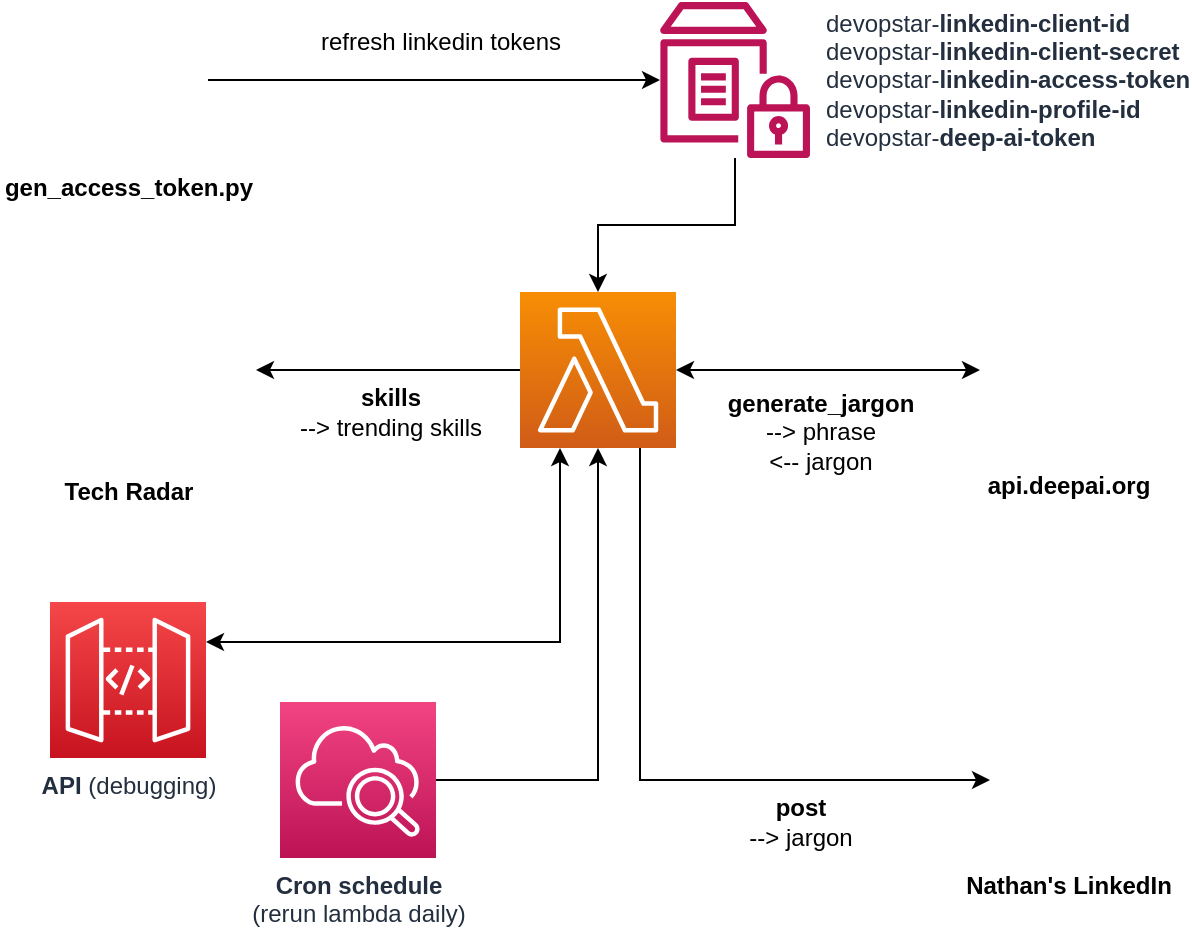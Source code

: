 <mxfile version="14.8.0" type="device" pages="4"><diagram id="Eg1-37eyxXkUvd91KW0y" name="Architecture"><mxGraphModel dx="774" dy="1100" grid="1" gridSize="10" guides="1" tooltips="1" connect="1" arrows="1" fold="1" page="1" pageScale="1" pageWidth="827" pageHeight="1169" math="0" shadow="0"><root><mxCell id="0"/><mxCell id="1" parent="0"/><mxCell id="3Hov9sU2b_unihiIaAhK-1" value="&lt;b&gt;Tech Radar&lt;/b&gt;" style="shape=image;html=1;verticalAlign=top;verticalLabelPosition=bottom;labelBackgroundColor=#ffffff;imageAspect=0;aspect=fixed;image=https://cdn0.iconfinder.com/data/icons/sea-13/512/962-34-128.png;spacingTop=-17;" parent="1" vertex="1"><mxGeometry x="100" y="370" width="128" height="128" as="geometry"/></mxCell><mxCell id="3Hov9sU2b_unihiIaAhK-3" style="edgeStyle=orthogonalEdgeStyle;rounded=0;orthogonalLoop=1;jettySize=auto;html=1;" parent="1" source="3Hov9sU2b_unihiIaAhK-2" target="3Hov9sU2b_unihiIaAhK-1" edge="1"><mxGeometry relative="1" as="geometry"/></mxCell><mxCell id="3Hov9sU2b_unihiIaAhK-7" style="edgeStyle=orthogonalEdgeStyle;rounded=0;orthogonalLoop=1;jettySize=auto;html=1;startArrow=classic;startFill=1;" parent="1" source="3Hov9sU2b_unihiIaAhK-2" target="3Hov9sU2b_unihiIaAhK-6" edge="1"><mxGeometry relative="1" as="geometry"/></mxCell><mxCell id="3Hov9sU2b_unihiIaAhK-16" style="edgeStyle=orthogonalEdgeStyle;rounded=0;orthogonalLoop=1;jettySize=auto;html=1;entryX=0;entryY=0.5;entryDx=0;entryDy=0;startArrow=none;startFill=0;" parent="1" source="3Hov9sU2b_unihiIaAhK-2" target="3Hov9sU2b_unihiIaAhK-15" edge="1"><mxGeometry relative="1" as="geometry"><Array as="points"><mxPoint x="420" y="639"/></Array></mxGeometry></mxCell><mxCell id="3Hov9sU2b_unihiIaAhK-2" value="&lt;p style=&quot;background-color: rgb(255 , 255 , 255) ; font-family: &amp;#34;droid sans mono&amp;#34; , monospace , monospace , &amp;#34;droid sans fallback&amp;#34; ; font-size: 13px ; line-height: 18px&quot;&gt;&lt;br&gt;&lt;/p&gt;" style="points=[[0,0,0],[0.25,0,0],[0.5,0,0],[0.75,0,0],[1,0,0],[0,1,0],[0.25,1,0],[0.5,1,0],[0.75,1,0],[1,1,0],[0,0.25,0],[0,0.5,0],[0,0.75,0],[1,0.25,0],[1,0.5,0],[1,0.75,0]];outlineConnect=0;fontColor=#232F3E;gradientColor=#F78E04;gradientDirection=north;fillColor=#D05C17;strokeColor=#ffffff;dashed=0;verticalLabelPosition=top;verticalAlign=bottom;align=center;html=1;fontSize=12;fontStyle=0;aspect=fixed;shape=mxgraph.aws4.resourceIcon;resIcon=mxgraph.aws4.lambda;labelPosition=center;spacing=-8;" parent="1" vertex="1"><mxGeometry x="360" y="395" width="78" height="78" as="geometry"/></mxCell><mxCell id="3Hov9sU2b_unihiIaAhK-5" value="&lt;b&gt;skills&lt;/b&gt;&lt;br&gt;--&amp;gt; trending skills" style="text;html=1;align=center;verticalAlign=middle;resizable=0;points=[];autosize=1;strokeColor=none;" parent="1" vertex="1"><mxGeometry x="240" y="440" width="110" height="30" as="geometry"/></mxCell><mxCell id="3Hov9sU2b_unihiIaAhK-6" value="&lt;b&gt;api.deepai.org&lt;/b&gt;" style="shape=image;html=1;verticalAlign=top;verticalLabelPosition=bottom;labelBackgroundColor=#ffffff;imageAspect=0;aspect=fixed;image=https://cdn2.iconfinder.com/data/icons/artificial-intelligence-6/64/ArtificialIntelligence17-128.png" parent="1" vertex="1"><mxGeometry x="590" y="390" width="88" height="88" as="geometry"/></mxCell><mxCell id="3Hov9sU2b_unihiIaAhK-8" value="&lt;b&gt;generate_jargon&lt;/b&gt;&lt;br&gt;--&amp;gt; phrase&lt;br&gt;&amp;lt;-- jargon" style="text;html=1;align=center;verticalAlign=middle;resizable=0;points=[];autosize=1;strokeColor=none;" parent="1" vertex="1"><mxGeometry x="455" y="440" width="110" height="50" as="geometry"/></mxCell><mxCell id="3Hov9sU2b_unihiIaAhK-10" style="edgeStyle=orthogonalEdgeStyle;rounded=0;orthogonalLoop=1;jettySize=auto;html=1;startArrow=classic;startFill=1;" parent="1" source="3Hov9sU2b_unihiIaAhK-9" target="3Hov9sU2b_unihiIaAhK-2" edge="1"><mxGeometry relative="1" as="geometry"><Array as="points"><mxPoint x="380" y="570"/></Array></mxGeometry></mxCell><mxCell id="3Hov9sU2b_unihiIaAhK-9" value="&lt;b&gt;API&lt;/b&gt; (debugging)" style="points=[[0,0,0],[0.25,0,0],[0.5,0,0],[0.75,0,0],[1,0,0],[0,1,0],[0.25,1,0],[0.5,1,0],[0.75,1,0],[1,1,0],[0,0.25,0],[0,0.5,0],[0,0.75,0],[1,0.25,0],[1,0.5,0],[1,0.75,0]];outlineConnect=0;fontColor=#232F3E;gradientColor=#F54749;gradientDirection=north;fillColor=#C7131F;strokeColor=#ffffff;dashed=0;verticalLabelPosition=bottom;verticalAlign=top;align=center;html=1;fontSize=12;fontStyle=0;aspect=fixed;shape=mxgraph.aws4.resourceIcon;resIcon=mxgraph.aws4.api_gateway;" parent="1" vertex="1"><mxGeometry x="125" y="550" width="78" height="78" as="geometry"/></mxCell><mxCell id="3Hov9sU2b_unihiIaAhK-13" style="edgeStyle=orthogonalEdgeStyle;rounded=0;orthogonalLoop=1;jettySize=auto;html=1;startArrow=none;startFill=0;" parent="1" source="3Hov9sU2b_unihiIaAhK-12" target="3Hov9sU2b_unihiIaAhK-2" edge="1"><mxGeometry relative="1" as="geometry"><Array as="points"><mxPoint x="399" y="639"/></Array></mxGeometry></mxCell><mxCell id="3Hov9sU2b_unihiIaAhK-12" value="&lt;b&gt;Cron schedule&lt;br&gt;&lt;/b&gt;(rerun lambda daily)" style="points=[[0,0,0],[0.25,0,0],[0.5,0,0],[0.75,0,0],[1,0,0],[0,1,0],[0.25,1,0],[0.5,1,0],[0.75,1,0],[1,1,0],[0,0.25,0],[0,0.5,0],[0,0.75,0],[1,0.25,0],[1,0.5,0],[1,0.75,0]];points=[[0,0,0],[0.25,0,0],[0.5,0,0],[0.75,0,0],[1,0,0],[0,1,0],[0.25,1,0],[0.5,1,0],[0.75,1,0],[1,1,0],[0,0.25,0],[0,0.5,0],[0,0.75,0],[1,0.25,0],[1,0.5,0],[1,0.75,0]];outlineConnect=0;fontColor=#232F3E;gradientColor=#F34482;gradientDirection=north;fillColor=#BC1356;strokeColor=#ffffff;dashed=0;verticalLabelPosition=bottom;verticalAlign=top;align=center;html=1;fontSize=12;fontStyle=0;aspect=fixed;shape=mxgraph.aws4.resourceIcon;resIcon=mxgraph.aws4.cloudwatch_2;" parent="1" vertex="1"><mxGeometry x="240" y="600" width="78" height="78" as="geometry"/></mxCell><mxCell id="3Hov9sU2b_unihiIaAhK-15" value="&lt;b&gt;Nathan's LinkedIn&lt;/b&gt;" style="shape=image;html=1;verticalAlign=top;verticalLabelPosition=bottom;labelBackgroundColor=#ffffff;imageAspect=0;aspect=fixed;image=https://cdn1.iconfinder.com/data/icons/logotypes/32/square-linkedin-128.png" parent="1" vertex="1"><mxGeometry x="595" y="600" width="78" height="78" as="geometry"/></mxCell><mxCell id="3Hov9sU2b_unihiIaAhK-17" value="&lt;b&gt;post&lt;/b&gt;&lt;br&gt;--&amp;gt; jargon" style="text;html=1;align=center;verticalAlign=middle;resizable=0;points=[];autosize=1;strokeColor=none;" parent="1" vertex="1"><mxGeometry x="465" y="645" width="70" height="30" as="geometry"/></mxCell><mxCell id="3Hov9sU2b_unihiIaAhK-21" style="edgeStyle=orthogonalEdgeStyle;rounded=0;orthogonalLoop=1;jettySize=auto;html=1;startArrow=none;startFill=0;" parent="1" source="3Hov9sU2b_unihiIaAhK-20" target="3Hov9sU2b_unihiIaAhK-2" edge="1"><mxGeometry relative="1" as="geometry"/></mxCell><mxCell id="3Hov9sU2b_unihiIaAhK-20" value="devopstar-&lt;b&gt;linkedin-client-id&lt;/b&gt;&lt;br&gt;devopstar-&lt;b&gt;linkedin-client-secret&lt;/b&gt;&lt;br&gt;devopstar-&lt;b&gt;linkedin-access-token&lt;/b&gt;&lt;br&gt;devopstar-&lt;b&gt;linkedin-profile-id&lt;/b&gt;&lt;br&gt;devopstar-&lt;b&gt;deep-ai-token&lt;/b&gt;" style="outlineConnect=0;fontColor=#232F3E;gradientColor=none;fillColor=#BC1356;strokeColor=none;dashed=0;verticalLabelPosition=middle;verticalAlign=middle;align=left;html=1;fontSize=12;fontStyle=0;aspect=fixed;pointerEvents=1;shape=mxgraph.aws4.parameter_store;labelPosition=right;spacingRight=0;spacingLeft=6;" parent="1" vertex="1"><mxGeometry x="430" y="250" width="75" height="78" as="geometry"/></mxCell><mxCell id="3Hov9sU2b_unihiIaAhK-23" style="edgeStyle=orthogonalEdgeStyle;rounded=0;orthogonalLoop=1;jettySize=auto;html=1;startArrow=none;startFill=0;" parent="1" source="3Hov9sU2b_unihiIaAhK-22" target="3Hov9sU2b_unihiIaAhK-20" edge="1"><mxGeometry relative="1" as="geometry"/></mxCell><mxCell id="3Hov9sU2b_unihiIaAhK-22" value="&lt;b&gt;gen_access_token.py&lt;/b&gt;" style="shape=image;html=1;verticalAlign=top;verticalLabelPosition=bottom;labelBackgroundColor=#ffffff;imageAspect=0;aspect=fixed;image=https://cdn4.iconfinder.com/data/icons/logos-and-brands/512/267_Python_logo-128.png" parent="1" vertex="1"><mxGeometry x="124" y="249" width="80" height="80" as="geometry"/></mxCell><mxCell id="3Hov9sU2b_unihiIaAhK-24" value="refresh linkedin tokens" style="text;html=1;align=center;verticalAlign=middle;resizable=0;points=[];autosize=1;strokeColor=none;" parent="1" vertex="1"><mxGeometry x="250" y="260" width="140" height="20" as="geometry"/></mxCell></root></mxGraphModel></diagram><diagram name="Architecture Part 1" id="BEEIiKzI5WY6D2RMthsB"><mxGraphModel dx="774" dy="1040" grid="1" gridSize="10" guides="1" tooltips="1" connect="1" arrows="1" fold="1" page="1" pageScale="1" pageWidth="827" pageHeight="1169" math="0" shadow="0"><root><mxCell id="XUxN0Dx89KS_VJ37SbEe-0"/><mxCell id="XUxN0Dx89KS_VJ37SbEe-1" parent="XUxN0Dx89KS_VJ37SbEe-0"/><mxCell id="XUxN0Dx89KS_VJ37SbEe-2" value="&lt;b&gt;Tech Radar&lt;/b&gt;" style="shape=image;html=1;verticalAlign=top;verticalLabelPosition=bottom;labelBackgroundColor=#ffffff;imageAspect=0;aspect=fixed;image=https://cdn0.iconfinder.com/data/icons/sea-13/512/962-34-128.png;spacingTop=-17;" vertex="1" parent="XUxN0Dx89KS_VJ37SbEe-1"><mxGeometry x="100" y="370" width="128" height="128" as="geometry"/></mxCell><mxCell id="XUxN0Dx89KS_VJ37SbEe-3" style="edgeStyle=orthogonalEdgeStyle;rounded=0;orthogonalLoop=1;jettySize=auto;html=1;" edge="1" parent="XUxN0Dx89KS_VJ37SbEe-1" source="XUxN0Dx89KS_VJ37SbEe-6" target="XUxN0Dx89KS_VJ37SbEe-2"><mxGeometry relative="1" as="geometry"/></mxCell><mxCell id="XUxN0Dx89KS_VJ37SbEe-4" style="edgeStyle=orthogonalEdgeStyle;rounded=0;orthogonalLoop=1;jettySize=auto;html=1;startArrow=classic;startFill=1;" edge="1" parent="XUxN0Dx89KS_VJ37SbEe-1" source="XUxN0Dx89KS_VJ37SbEe-6" target="XUxN0Dx89KS_VJ37SbEe-8"><mxGeometry relative="1" as="geometry"/></mxCell><mxCell id="XUxN0Dx89KS_VJ37SbEe-5" style="edgeStyle=orthogonalEdgeStyle;rounded=0;orthogonalLoop=1;jettySize=auto;html=1;entryX=0;entryY=0.5;entryDx=0;entryDy=0;startArrow=none;startFill=0;opacity=40;" edge="1" parent="XUxN0Dx89KS_VJ37SbEe-1" source="XUxN0Dx89KS_VJ37SbEe-6" target="XUxN0Dx89KS_VJ37SbEe-14"><mxGeometry relative="1" as="geometry"><Array as="points"><mxPoint x="420" y="639"/></Array></mxGeometry></mxCell><mxCell id="XUxN0Dx89KS_VJ37SbEe-6" value="&lt;p style=&quot;background-color: rgb(255 , 255 , 255) ; font-family: &amp;#34;droid sans mono&amp;#34; , monospace , monospace , &amp;#34;droid sans fallback&amp;#34; ; font-size: 13px ; line-height: 18px&quot;&gt;&lt;br&gt;&lt;/p&gt;" style="points=[[0,0,0],[0.25,0,0],[0.5,0,0],[0.75,0,0],[1,0,0],[0,1,0],[0.25,1,0],[0.5,1,0],[0.75,1,0],[1,1,0],[0,0.25,0],[0,0.5,0],[0,0.75,0],[1,0.25,0],[1,0.5,0],[1,0.75,0]];outlineConnect=0;fontColor=#232F3E;gradientColor=#F78E04;gradientDirection=north;fillColor=#D05C17;strokeColor=#ffffff;dashed=0;verticalLabelPosition=top;verticalAlign=bottom;align=center;html=1;fontSize=12;fontStyle=0;aspect=fixed;shape=mxgraph.aws4.resourceIcon;resIcon=mxgraph.aws4.lambda;labelPosition=center;spacing=-8;" vertex="1" parent="XUxN0Dx89KS_VJ37SbEe-1"><mxGeometry x="360" y="395" width="78" height="78" as="geometry"/></mxCell><mxCell id="XUxN0Dx89KS_VJ37SbEe-7" value="&lt;b&gt;skills&lt;/b&gt;&lt;br&gt;--&amp;gt; trending skills" style="text;html=1;align=center;verticalAlign=middle;resizable=0;points=[];autosize=1;strokeColor=none;" vertex="1" parent="XUxN0Dx89KS_VJ37SbEe-1"><mxGeometry x="240" y="440" width="110" height="30" as="geometry"/></mxCell><mxCell id="XUxN0Dx89KS_VJ37SbEe-8" value="&lt;b&gt;api.deepai.org&lt;/b&gt;" style="shape=image;html=1;verticalAlign=top;verticalLabelPosition=bottom;labelBackgroundColor=#ffffff;imageAspect=0;aspect=fixed;image=https://cdn2.iconfinder.com/data/icons/artificial-intelligence-6/64/ArtificialIntelligence17-128.png" vertex="1" parent="XUxN0Dx89KS_VJ37SbEe-1"><mxGeometry x="590" y="390" width="88" height="88" as="geometry"/></mxCell><mxCell id="XUxN0Dx89KS_VJ37SbEe-9" value="&lt;b&gt;generate_jargon&lt;/b&gt;&lt;br&gt;--&amp;gt; phrase&lt;br&gt;&amp;lt;-- jargon" style="text;html=1;align=center;verticalAlign=middle;resizable=0;points=[];autosize=1;strokeColor=none;" vertex="1" parent="XUxN0Dx89KS_VJ37SbEe-1"><mxGeometry x="455" y="440" width="110" height="50" as="geometry"/></mxCell><mxCell id="XUxN0Dx89KS_VJ37SbEe-10" style="edgeStyle=orthogonalEdgeStyle;rounded=0;orthogonalLoop=1;jettySize=auto;html=1;startArrow=classic;startFill=1;opacity=40;" edge="1" parent="XUxN0Dx89KS_VJ37SbEe-1" source="XUxN0Dx89KS_VJ37SbEe-11" target="XUxN0Dx89KS_VJ37SbEe-6"><mxGeometry relative="1" as="geometry"><Array as="points"><mxPoint x="380" y="570"/></Array></mxGeometry></mxCell><mxCell id="XUxN0Dx89KS_VJ37SbEe-11" value="&lt;b&gt;API&lt;/b&gt; (debugging)" style="points=[[0,0,0],[0.25,0,0],[0.5,0,0],[0.75,0,0],[1,0,0],[0,1,0],[0.25,1,0],[0.5,1,0],[0.75,1,0],[1,1,0],[0,0.25,0],[0,0.5,0],[0,0.75,0],[1,0.25,0],[1,0.5,0],[1,0.75,0]];outlineConnect=0;fontColor=#232F3E;gradientColor=#F54749;gradientDirection=north;fillColor=#C7131F;strokeColor=#ffffff;dashed=0;verticalLabelPosition=bottom;verticalAlign=top;align=center;html=1;fontSize=12;fontStyle=0;aspect=fixed;shape=mxgraph.aws4.resourceIcon;resIcon=mxgraph.aws4.api_gateway;opacity=40;textOpacity=40;" vertex="1" parent="XUxN0Dx89KS_VJ37SbEe-1"><mxGeometry x="125" y="550" width="78" height="78" as="geometry"/></mxCell><mxCell id="XUxN0Dx89KS_VJ37SbEe-12" style="edgeStyle=orthogonalEdgeStyle;rounded=0;orthogonalLoop=1;jettySize=auto;html=1;startArrow=none;startFill=0;opacity=40;" edge="1" parent="XUxN0Dx89KS_VJ37SbEe-1" source="XUxN0Dx89KS_VJ37SbEe-13" target="XUxN0Dx89KS_VJ37SbEe-6"><mxGeometry relative="1" as="geometry"><Array as="points"><mxPoint x="399" y="639"/></Array></mxGeometry></mxCell><mxCell id="XUxN0Dx89KS_VJ37SbEe-13" value="&lt;b&gt;Cron schedule&lt;br&gt;&lt;/b&gt;(rerun lambda daily)" style="points=[[0,0,0],[0.25,0,0],[0.5,0,0],[0.75,0,0],[1,0,0],[0,1,0],[0.25,1,0],[0.5,1,0],[0.75,1,0],[1,1,0],[0,0.25,0],[0,0.5,0],[0,0.75,0],[1,0.25,0],[1,0.5,0],[1,0.75,0]];points=[[0,0,0],[0.25,0,0],[0.5,0,0],[0.75,0,0],[1,0,0],[0,1,0],[0.25,1,0],[0.5,1,0],[0.75,1,0],[1,1,0],[0,0.25,0],[0,0.5,0],[0,0.75,0],[1,0.25,0],[1,0.5,0],[1,0.75,0]];outlineConnect=0;fontColor=#232F3E;gradientColor=#F34482;gradientDirection=north;fillColor=#BC1356;strokeColor=#ffffff;dashed=0;verticalLabelPosition=bottom;verticalAlign=top;align=center;html=1;fontSize=12;fontStyle=0;aspect=fixed;shape=mxgraph.aws4.resourceIcon;resIcon=mxgraph.aws4.cloudwatch_2;opacity=40;textOpacity=40;" vertex="1" parent="XUxN0Dx89KS_VJ37SbEe-1"><mxGeometry x="240" y="600" width="78" height="78" as="geometry"/></mxCell><mxCell id="XUxN0Dx89KS_VJ37SbEe-14" value="&lt;b&gt;Nathan's LinkedIn&lt;/b&gt;" style="shape=image;html=1;verticalAlign=top;verticalLabelPosition=bottom;labelBackgroundColor=#ffffff;imageAspect=0;aspect=fixed;image=https://cdn1.iconfinder.com/data/icons/logotypes/32/square-linkedin-128.png;opacity=40;textOpacity=40;" vertex="1" parent="XUxN0Dx89KS_VJ37SbEe-1"><mxGeometry x="595" y="600" width="78" height="78" as="geometry"/></mxCell><mxCell id="XUxN0Dx89KS_VJ37SbEe-15" value="&lt;b&gt;post&lt;/b&gt;&lt;br&gt;--&amp;gt; jargon" style="text;html=1;align=center;verticalAlign=middle;resizable=0;points=[];autosize=1;strokeColor=none;opacity=40;textOpacity=40;" vertex="1" parent="XUxN0Dx89KS_VJ37SbEe-1"><mxGeometry x="465" y="645" width="70" height="30" as="geometry"/></mxCell><mxCell id="XUxN0Dx89KS_VJ37SbEe-16" style="edgeStyle=orthogonalEdgeStyle;rounded=0;orthogonalLoop=1;jettySize=auto;html=1;startArrow=none;startFill=0;opacity=40;textOpacity=40;" edge="1" parent="XUxN0Dx89KS_VJ37SbEe-1" source="XUxN0Dx89KS_VJ37SbEe-17" target="XUxN0Dx89KS_VJ37SbEe-6"><mxGeometry relative="1" as="geometry"/></mxCell><mxCell id="XUxN0Dx89KS_VJ37SbEe-17" value="devopstar-&lt;b&gt;linkedin-client-id&lt;/b&gt;&lt;br&gt;devopstar-&lt;b&gt;linkedin-client-secret&lt;/b&gt;&lt;br&gt;devopstar-&lt;b&gt;linkedin-access-token&lt;/b&gt;&lt;br&gt;devopstar-&lt;b&gt;linkedin-profile-id&lt;/b&gt;&lt;br&gt;devopstar-&lt;b&gt;deep-ai-token&lt;/b&gt;" style="outlineConnect=0;fontColor=#232F3E;gradientColor=none;fillColor=#BC1356;strokeColor=none;dashed=0;verticalLabelPosition=middle;verticalAlign=middle;align=left;html=1;fontSize=12;fontStyle=0;aspect=fixed;pointerEvents=1;shape=mxgraph.aws4.parameter_store;labelPosition=right;spacingRight=0;spacingLeft=6;opacity=40;textOpacity=40;" vertex="1" parent="XUxN0Dx89KS_VJ37SbEe-1"><mxGeometry x="430" y="250" width="75" height="78" as="geometry"/></mxCell><mxCell id="XUxN0Dx89KS_VJ37SbEe-18" style="edgeStyle=orthogonalEdgeStyle;rounded=0;orthogonalLoop=1;jettySize=auto;html=1;startArrow=none;startFill=0;opacity=40;textOpacity=40;" edge="1" parent="XUxN0Dx89KS_VJ37SbEe-1" source="XUxN0Dx89KS_VJ37SbEe-19" target="XUxN0Dx89KS_VJ37SbEe-17"><mxGeometry relative="1" as="geometry"/></mxCell><mxCell id="XUxN0Dx89KS_VJ37SbEe-19" value="&lt;b&gt;gen_access_token.py&lt;/b&gt;" style="shape=image;html=1;verticalAlign=top;verticalLabelPosition=bottom;labelBackgroundColor=#ffffff;imageAspect=0;aspect=fixed;image=https://cdn4.iconfinder.com/data/icons/logos-and-brands/512/267_Python_logo-128.png;opacity=40;textOpacity=40;" vertex="1" parent="XUxN0Dx89KS_VJ37SbEe-1"><mxGeometry x="124" y="249" width="80" height="80" as="geometry"/></mxCell><mxCell id="XUxN0Dx89KS_VJ37SbEe-20" value="refresh linkedin tokens" style="text;html=1;align=center;verticalAlign=middle;resizable=0;points=[];autosize=1;strokeColor=none;opacity=40;textOpacity=40;" vertex="1" parent="XUxN0Dx89KS_VJ37SbEe-1"><mxGeometry x="250" y="260" width="140" height="20" as="geometry"/></mxCell></root></mxGraphModel></diagram><diagram name="Architecture Part 2" id="Jd05OzYAg6xjD7ilsqw2"><mxGraphModel dx="774" dy="1100" grid="1" gridSize="10" guides="1" tooltips="1" connect="1" arrows="1" fold="1" page="1" pageScale="1" pageWidth="827" pageHeight="1169" math="0" shadow="0"><root><mxCell id="c5yvisiTdOc62lex11OE-0"/><mxCell id="c5yvisiTdOc62lex11OE-1" parent="c5yvisiTdOc62lex11OE-0"/><mxCell id="c5yvisiTdOc62lex11OE-2" value="&lt;b&gt;Tech Radar&lt;/b&gt;" style="shape=image;html=1;verticalAlign=top;verticalLabelPosition=bottom;labelBackgroundColor=#ffffff;imageAspect=0;aspect=fixed;image=https://cdn0.iconfinder.com/data/icons/sea-13/512/962-34-128.png;spacingTop=-17;textOpacity=40;opacity=40;" vertex="1" parent="c5yvisiTdOc62lex11OE-1"><mxGeometry x="100" y="370" width="128" height="128" as="geometry"/></mxCell><mxCell id="c5yvisiTdOc62lex11OE-3" style="edgeStyle=orthogonalEdgeStyle;rounded=0;orthogonalLoop=1;jettySize=auto;html=1;textOpacity=40;opacity=40;" edge="1" parent="c5yvisiTdOc62lex11OE-1" source="c5yvisiTdOc62lex11OE-6" target="c5yvisiTdOc62lex11OE-2"><mxGeometry relative="1" as="geometry"/></mxCell><mxCell id="c5yvisiTdOc62lex11OE-4" style="edgeStyle=orthogonalEdgeStyle;rounded=0;orthogonalLoop=1;jettySize=auto;html=1;startArrow=classic;startFill=1;textOpacity=40;opacity=40;" edge="1" parent="c5yvisiTdOc62lex11OE-1" source="c5yvisiTdOc62lex11OE-6" target="c5yvisiTdOc62lex11OE-8"><mxGeometry relative="1" as="geometry"/></mxCell><mxCell id="c5yvisiTdOc62lex11OE-5" style="edgeStyle=orthogonalEdgeStyle;rounded=0;orthogonalLoop=1;jettySize=auto;html=1;entryX=0;entryY=0.5;entryDx=0;entryDy=0;startArrow=none;startFill=0;textOpacity=40;opacity=40;" edge="1" parent="c5yvisiTdOc62lex11OE-1" source="c5yvisiTdOc62lex11OE-6" target="c5yvisiTdOc62lex11OE-14"><mxGeometry relative="1" as="geometry"><Array as="points"><mxPoint x="420" y="639"/></Array></mxGeometry></mxCell><mxCell id="c5yvisiTdOc62lex11OE-6" value="&lt;p style=&quot;background-color: rgb(255 , 255 , 255) ; font-family: &amp;#34;droid sans mono&amp;#34; , monospace , monospace , &amp;#34;droid sans fallback&amp;#34; ; font-size: 13px ; line-height: 18px&quot;&gt;&lt;br&gt;&lt;/p&gt;" style="points=[[0,0,0],[0.25,0,0],[0.5,0,0],[0.75,0,0],[1,0,0],[0,1,0],[0.25,1,0],[0.5,1,0],[0.75,1,0],[1,1,0],[0,0.25,0],[0,0.5,0],[0,0.75,0],[1,0.25,0],[1,0.5,0],[1,0.75,0]];outlineConnect=0;fontColor=#232F3E;gradientColor=#F78E04;gradientDirection=north;fillColor=#D05C17;strokeColor=#ffffff;dashed=0;verticalLabelPosition=top;verticalAlign=bottom;align=center;html=1;fontSize=12;fontStyle=0;aspect=fixed;shape=mxgraph.aws4.resourceIcon;resIcon=mxgraph.aws4.lambda;labelPosition=center;spacing=-8;textOpacity=40;opacity=40;" vertex="1" parent="c5yvisiTdOc62lex11OE-1"><mxGeometry x="360" y="395" width="78" height="78" as="geometry"/></mxCell><mxCell id="c5yvisiTdOc62lex11OE-7" value="&lt;b&gt;skills&lt;/b&gt;&lt;br&gt;--&amp;gt; trending skills" style="text;html=1;align=center;verticalAlign=middle;resizable=0;points=[];autosize=1;strokeColor=none;textOpacity=40;opacity=40;" vertex="1" parent="c5yvisiTdOc62lex11OE-1"><mxGeometry x="240" y="440" width="110" height="30" as="geometry"/></mxCell><mxCell id="c5yvisiTdOc62lex11OE-8" value="&lt;b&gt;api.deepai.org&lt;/b&gt;" style="shape=image;html=1;verticalAlign=top;verticalLabelPosition=bottom;labelBackgroundColor=#ffffff;imageAspect=0;aspect=fixed;image=https://cdn2.iconfinder.com/data/icons/artificial-intelligence-6/64/ArtificialIntelligence17-128.png;textOpacity=40;opacity=40;" vertex="1" parent="c5yvisiTdOc62lex11OE-1"><mxGeometry x="590" y="390" width="88" height="88" as="geometry"/></mxCell><mxCell id="c5yvisiTdOc62lex11OE-9" value="&lt;b&gt;generate_jargon&lt;/b&gt;&lt;br&gt;--&amp;gt; phrase&lt;br&gt;&amp;lt;-- jargon" style="text;html=1;align=center;verticalAlign=middle;resizable=0;points=[];autosize=1;strokeColor=none;textOpacity=40;opacity=40;" vertex="1" parent="c5yvisiTdOc62lex11OE-1"><mxGeometry x="455" y="440" width="110" height="50" as="geometry"/></mxCell><mxCell id="c5yvisiTdOc62lex11OE-10" style="edgeStyle=orthogonalEdgeStyle;rounded=0;orthogonalLoop=1;jettySize=auto;html=1;startArrow=classic;startFill=1;textOpacity=40;opacity=40;" edge="1" parent="c5yvisiTdOc62lex11OE-1" source="c5yvisiTdOc62lex11OE-11" target="c5yvisiTdOc62lex11OE-6"><mxGeometry relative="1" as="geometry"><Array as="points"><mxPoint x="380" y="570"/></Array></mxGeometry></mxCell><mxCell id="c5yvisiTdOc62lex11OE-11" value="&lt;b&gt;API&lt;/b&gt; (debugging)" style="points=[[0,0,0],[0.25,0,0],[0.5,0,0],[0.75,0,0],[1,0,0],[0,1,0],[0.25,1,0],[0.5,1,0],[0.75,1,0],[1,1,0],[0,0.25,0],[0,0.5,0],[0,0.75,0],[1,0.25,0],[1,0.5,0],[1,0.75,0]];outlineConnect=0;fontColor=#232F3E;gradientColor=#F54749;gradientDirection=north;fillColor=#C7131F;strokeColor=#ffffff;dashed=0;verticalLabelPosition=bottom;verticalAlign=top;align=center;html=1;fontSize=12;fontStyle=0;aspect=fixed;shape=mxgraph.aws4.resourceIcon;resIcon=mxgraph.aws4.api_gateway;textOpacity=40;opacity=40;" vertex="1" parent="c5yvisiTdOc62lex11OE-1"><mxGeometry x="125" y="550" width="78" height="78" as="geometry"/></mxCell><mxCell id="c5yvisiTdOc62lex11OE-12" style="edgeStyle=orthogonalEdgeStyle;rounded=0;orthogonalLoop=1;jettySize=auto;html=1;startArrow=none;startFill=0;textOpacity=40;opacity=40;" edge="1" parent="c5yvisiTdOc62lex11OE-1" source="c5yvisiTdOc62lex11OE-13" target="c5yvisiTdOc62lex11OE-6"><mxGeometry relative="1" as="geometry"><Array as="points"><mxPoint x="399" y="639"/></Array></mxGeometry></mxCell><mxCell id="c5yvisiTdOc62lex11OE-13" value="&lt;b&gt;Cron schedule&lt;br&gt;&lt;/b&gt;(rerun lambda daily)" style="points=[[0,0,0],[0.25,0,0],[0.5,0,0],[0.75,0,0],[1,0,0],[0,1,0],[0.25,1,0],[0.5,1,0],[0.75,1,0],[1,1,0],[0,0.25,0],[0,0.5,0],[0,0.75,0],[1,0.25,0],[1,0.5,0],[1,0.75,0]];points=[[0,0,0],[0.25,0,0],[0.5,0,0],[0.75,0,0],[1,0,0],[0,1,0],[0.25,1,0],[0.5,1,0],[0.75,1,0],[1,1,0],[0,0.25,0],[0,0.5,0],[0,0.75,0],[1,0.25,0],[1,0.5,0],[1,0.75,0]];outlineConnect=0;fontColor=#232F3E;gradientColor=#F34482;gradientDirection=north;fillColor=#BC1356;strokeColor=#ffffff;dashed=0;verticalLabelPosition=bottom;verticalAlign=top;align=center;html=1;fontSize=12;fontStyle=0;aspect=fixed;shape=mxgraph.aws4.resourceIcon;resIcon=mxgraph.aws4.cloudwatch_2;textOpacity=40;opacity=40;" vertex="1" parent="c5yvisiTdOc62lex11OE-1"><mxGeometry x="240" y="600" width="78" height="78" as="geometry"/></mxCell><mxCell id="c5yvisiTdOc62lex11OE-14" value="&lt;b&gt;Nathan's LinkedIn&lt;/b&gt;" style="shape=image;html=1;verticalAlign=top;verticalLabelPosition=bottom;labelBackgroundColor=#ffffff;imageAspect=0;aspect=fixed;image=https://cdn1.iconfinder.com/data/icons/logotypes/32/square-linkedin-128.png" vertex="1" parent="c5yvisiTdOc62lex11OE-1"><mxGeometry x="595" y="600" width="78" height="78" as="geometry"/></mxCell><mxCell id="c5yvisiTdOc62lex11OE-15" value="&lt;b&gt;post&lt;/b&gt;&lt;br&gt;--&amp;gt; jargon" style="text;html=1;align=center;verticalAlign=middle;resizable=0;points=[];autosize=1;strokeColor=none;textOpacity=40;opacity=40;" vertex="1" parent="c5yvisiTdOc62lex11OE-1"><mxGeometry x="465" y="645" width="70" height="30" as="geometry"/></mxCell><mxCell id="c5yvisiTdOc62lex11OE-16" style="edgeStyle=orthogonalEdgeStyle;rounded=0;orthogonalLoop=1;jettySize=auto;html=1;startArrow=none;startFill=0;textOpacity=40;opacity=40;" edge="1" parent="c5yvisiTdOc62lex11OE-1" source="c5yvisiTdOc62lex11OE-17" target="c5yvisiTdOc62lex11OE-6"><mxGeometry relative="1" as="geometry"/></mxCell><mxCell id="c5yvisiTdOc62lex11OE-17" value="devopstar-&lt;b&gt;linkedin-client-id&lt;/b&gt;&lt;br&gt;devopstar-&lt;b&gt;linkedin-client-secret&lt;/b&gt;&lt;br&gt;devopstar-&lt;b&gt;linkedin-access-token&lt;/b&gt;&lt;br&gt;devopstar-&lt;b&gt;linkedin-profile-id&lt;/b&gt;&lt;br&gt;&lt;hr&gt;" style="outlineConnect=0;fontColor=#232F3E;gradientColor=none;fillColor=#BC1356;strokeColor=none;dashed=0;verticalLabelPosition=middle;verticalAlign=middle;align=left;html=1;fontSize=12;fontStyle=0;aspect=fixed;pointerEvents=1;shape=mxgraph.aws4.parameter_store;labelPosition=right;spacingRight=0;spacingLeft=6;" vertex="1" parent="c5yvisiTdOc62lex11OE-1"><mxGeometry x="430" y="250" width="75" height="78" as="geometry"/></mxCell><mxCell id="c5yvisiTdOc62lex11OE-18" style="edgeStyle=orthogonalEdgeStyle;rounded=0;orthogonalLoop=1;jettySize=auto;html=1;startArrow=none;startFill=0;" edge="1" parent="c5yvisiTdOc62lex11OE-1" source="c5yvisiTdOc62lex11OE-19" target="c5yvisiTdOc62lex11OE-17"><mxGeometry relative="1" as="geometry"/></mxCell><mxCell id="c5yvisiTdOc62lex11OE-19" value="&lt;b&gt;gen_access_token.py&lt;/b&gt;" style="shape=image;html=1;verticalAlign=top;verticalLabelPosition=bottom;labelBackgroundColor=#ffffff;imageAspect=0;aspect=fixed;image=https://cdn4.iconfinder.com/data/icons/logos-and-brands/512/267_Python_logo-128.png" vertex="1" parent="c5yvisiTdOc62lex11OE-1"><mxGeometry x="124" y="249" width="80" height="80" as="geometry"/></mxCell><mxCell id="c5yvisiTdOc62lex11OE-20" value="refresh linkedin tokens" style="text;html=1;align=center;verticalAlign=middle;resizable=0;points=[];autosize=1;strokeColor=none;" vertex="1" parent="c5yvisiTdOc62lex11OE-1"><mxGeometry x="250" y="260" width="140" height="20" as="geometry"/></mxCell></root></mxGraphModel></diagram><diagram name="Architecture Part 3" id="NBJ5VzDY652YAAXKCF7u"><mxGraphModel dx="774" dy="1100" grid="1" gridSize="10" guides="1" tooltips="1" connect="1" arrows="1" fold="1" page="1" pageScale="1" pageWidth="827" pageHeight="1169" math="0" shadow="0"><root><mxCell id="OiiODFNy485vrG1dwTI4-0"/><mxCell id="OiiODFNy485vrG1dwTI4-1" parent="OiiODFNy485vrG1dwTI4-0"/><mxCell id="OiiODFNy485vrG1dwTI4-2" value="&lt;b&gt;Tech Radar&lt;/b&gt;" style="shape=image;html=1;verticalAlign=top;verticalLabelPosition=bottom;labelBackgroundColor=#ffffff;imageAspect=0;aspect=fixed;image=https://cdn0.iconfinder.com/data/icons/sea-13/512/962-34-128.png;spacingTop=-17;" vertex="1" parent="OiiODFNy485vrG1dwTI4-1"><mxGeometry x="100" y="370" width="128" height="128" as="geometry"/></mxCell><mxCell id="OiiODFNy485vrG1dwTI4-3" style="edgeStyle=orthogonalEdgeStyle;rounded=0;orthogonalLoop=1;jettySize=auto;html=1;" edge="1" parent="OiiODFNy485vrG1dwTI4-1" source="OiiODFNy485vrG1dwTI4-6" target="OiiODFNy485vrG1dwTI4-2"><mxGeometry relative="1" as="geometry"/></mxCell><mxCell id="OiiODFNy485vrG1dwTI4-4" style="edgeStyle=orthogonalEdgeStyle;rounded=0;orthogonalLoop=1;jettySize=auto;html=1;startArrow=classic;startFill=1;" edge="1" parent="OiiODFNy485vrG1dwTI4-1" source="OiiODFNy485vrG1dwTI4-6" target="OiiODFNy485vrG1dwTI4-8"><mxGeometry relative="1" as="geometry"/></mxCell><mxCell id="OiiODFNy485vrG1dwTI4-5" style="edgeStyle=orthogonalEdgeStyle;rounded=0;orthogonalLoop=1;jettySize=auto;html=1;entryX=0;entryY=0.5;entryDx=0;entryDy=0;startArrow=none;startFill=0;" edge="1" parent="OiiODFNy485vrG1dwTI4-1" source="OiiODFNy485vrG1dwTI4-6" target="OiiODFNy485vrG1dwTI4-14"><mxGeometry relative="1" as="geometry"><Array as="points"><mxPoint x="420" y="639"/></Array></mxGeometry></mxCell><mxCell id="OiiODFNy485vrG1dwTI4-6" value="&lt;p style=&quot;background-color: rgb(255 , 255 , 255) ; font-family: &amp;#34;droid sans mono&amp;#34; , monospace , monospace , &amp;#34;droid sans fallback&amp;#34; ; font-size: 13px ; line-height: 18px&quot;&gt;&lt;br&gt;&lt;/p&gt;" style="points=[[0,0,0],[0.25,0,0],[0.5,0,0],[0.75,0,0],[1,0,0],[0,1,0],[0.25,1,0],[0.5,1,0],[0.75,1,0],[1,1,0],[0,0.25,0],[0,0.5,0],[0,0.75,0],[1,0.25,0],[1,0.5,0],[1,0.75,0]];outlineConnect=0;fontColor=#232F3E;gradientColor=#F78E04;gradientDirection=north;fillColor=#D05C17;strokeColor=#ffffff;dashed=0;verticalLabelPosition=top;verticalAlign=bottom;align=center;html=1;fontSize=12;fontStyle=0;aspect=fixed;shape=mxgraph.aws4.resourceIcon;resIcon=mxgraph.aws4.lambda;labelPosition=center;spacing=-8;" vertex="1" parent="OiiODFNy485vrG1dwTI4-1"><mxGeometry x="360" y="395" width="78" height="78" as="geometry"/></mxCell><mxCell id="OiiODFNy485vrG1dwTI4-7" value="&lt;b&gt;skills&lt;/b&gt;&lt;br&gt;--&amp;gt; trending skills" style="text;html=1;align=center;verticalAlign=middle;resizable=0;points=[];autosize=1;strokeColor=none;" vertex="1" parent="OiiODFNy485vrG1dwTI4-1"><mxGeometry x="240" y="440" width="110" height="30" as="geometry"/></mxCell><mxCell id="OiiODFNy485vrG1dwTI4-8" value="&lt;b&gt;api.deepai.org&lt;/b&gt;" style="shape=image;html=1;verticalAlign=top;verticalLabelPosition=bottom;labelBackgroundColor=#ffffff;imageAspect=0;aspect=fixed;image=https://cdn2.iconfinder.com/data/icons/artificial-intelligence-6/64/ArtificialIntelligence17-128.png" vertex="1" parent="OiiODFNy485vrG1dwTI4-1"><mxGeometry x="590" y="390" width="88" height="88" as="geometry"/></mxCell><mxCell id="OiiODFNy485vrG1dwTI4-9" value="&lt;b&gt;generate_jargon&lt;/b&gt;&lt;br&gt;--&amp;gt; phrase&lt;br&gt;&amp;lt;-- jargon" style="text;html=1;align=center;verticalAlign=middle;resizable=0;points=[];autosize=1;strokeColor=none;" vertex="1" parent="OiiODFNy485vrG1dwTI4-1"><mxGeometry x="455" y="440" width="110" height="50" as="geometry"/></mxCell><mxCell id="OiiODFNy485vrG1dwTI4-10" style="edgeStyle=orthogonalEdgeStyle;rounded=0;orthogonalLoop=1;jettySize=auto;html=1;startArrow=classic;startFill=1;" edge="1" parent="OiiODFNy485vrG1dwTI4-1" source="OiiODFNy485vrG1dwTI4-11" target="OiiODFNy485vrG1dwTI4-6"><mxGeometry relative="1" as="geometry"><Array as="points"><mxPoint x="380" y="570"/></Array></mxGeometry></mxCell><mxCell id="OiiODFNy485vrG1dwTI4-11" value="&lt;b&gt;API&lt;/b&gt; (debugging)" style="points=[[0,0,0],[0.25,0,0],[0.5,0,0],[0.75,0,0],[1,0,0],[0,1,0],[0.25,1,0],[0.5,1,0],[0.75,1,0],[1,1,0],[0,0.25,0],[0,0.5,0],[0,0.75,0],[1,0.25,0],[1,0.5,0],[1,0.75,0]];outlineConnect=0;fontColor=#232F3E;gradientColor=#F54749;gradientDirection=north;fillColor=#C7131F;strokeColor=#ffffff;dashed=0;verticalLabelPosition=bottom;verticalAlign=top;align=center;html=1;fontSize=12;fontStyle=0;aspect=fixed;shape=mxgraph.aws4.resourceIcon;resIcon=mxgraph.aws4.api_gateway;" vertex="1" parent="OiiODFNy485vrG1dwTI4-1"><mxGeometry x="125" y="550" width="78" height="78" as="geometry"/></mxCell><mxCell id="OiiODFNy485vrG1dwTI4-12" style="edgeStyle=orthogonalEdgeStyle;rounded=0;orthogonalLoop=1;jettySize=auto;html=1;startArrow=none;startFill=0;" edge="1" parent="OiiODFNy485vrG1dwTI4-1" source="OiiODFNy485vrG1dwTI4-13" target="OiiODFNy485vrG1dwTI4-6"><mxGeometry relative="1" as="geometry"><Array as="points"><mxPoint x="399" y="639"/></Array></mxGeometry></mxCell><mxCell id="OiiODFNy485vrG1dwTI4-13" value="&lt;b&gt;Cron schedule&lt;br&gt;&lt;/b&gt;(rerun lambda daily)" style="points=[[0,0,0],[0.25,0,0],[0.5,0,0],[0.75,0,0],[1,0,0],[0,1,0],[0.25,1,0],[0.5,1,0],[0.75,1,0],[1,1,0],[0,0.25,0],[0,0.5,0],[0,0.75,0],[1,0.25,0],[1,0.5,0],[1,0.75,0]];points=[[0,0,0],[0.25,0,0],[0.5,0,0],[0.75,0,0],[1,0,0],[0,1,0],[0.25,1,0],[0.5,1,0],[0.75,1,0],[1,1,0],[0,0.25,0],[0,0.5,0],[0,0.75,0],[1,0.25,0],[1,0.5,0],[1,0.75,0]];outlineConnect=0;fontColor=#232F3E;gradientColor=#F34482;gradientDirection=north;fillColor=#BC1356;strokeColor=#ffffff;dashed=0;verticalLabelPosition=bottom;verticalAlign=top;align=center;html=1;fontSize=12;fontStyle=0;aspect=fixed;shape=mxgraph.aws4.resourceIcon;resIcon=mxgraph.aws4.cloudwatch_2;" vertex="1" parent="OiiODFNy485vrG1dwTI4-1"><mxGeometry x="240" y="600" width="78" height="78" as="geometry"/></mxCell><mxCell id="OiiODFNy485vrG1dwTI4-14" value="&lt;b&gt;Nathan's LinkedIn&lt;/b&gt;" style="shape=image;html=1;verticalAlign=top;verticalLabelPosition=bottom;labelBackgroundColor=#ffffff;imageAspect=0;aspect=fixed;image=https://cdn1.iconfinder.com/data/icons/logotypes/32/square-linkedin-128.png" vertex="1" parent="OiiODFNy485vrG1dwTI4-1"><mxGeometry x="595" y="600" width="78" height="78" as="geometry"/></mxCell><mxCell id="OiiODFNy485vrG1dwTI4-15" value="&lt;b&gt;post&lt;/b&gt;&lt;br&gt;--&amp;gt; jargon" style="text;html=1;align=center;verticalAlign=middle;resizable=0;points=[];autosize=1;strokeColor=none;" vertex="1" parent="OiiODFNy485vrG1dwTI4-1"><mxGeometry x="465" y="645" width="70" height="30" as="geometry"/></mxCell><mxCell id="OiiODFNy485vrG1dwTI4-16" style="edgeStyle=orthogonalEdgeStyle;rounded=0;orthogonalLoop=1;jettySize=auto;html=1;startArrow=none;startFill=0;" edge="1" parent="OiiODFNy485vrG1dwTI4-1" source="OiiODFNy485vrG1dwTI4-17" target="OiiODFNy485vrG1dwTI4-6"><mxGeometry relative="1" as="geometry"/></mxCell><mxCell id="OiiODFNy485vrG1dwTI4-17" value="devopstar-&lt;b&gt;linkedin-client-id&lt;/b&gt;&lt;br&gt;devopstar-&lt;b&gt;linkedin-client-secret&lt;/b&gt;&lt;br&gt;devopstar-&lt;b&gt;linkedin-access-token&lt;/b&gt;&lt;br&gt;devopstar-&lt;b&gt;linkedin-profile-id&lt;/b&gt;&lt;br&gt;devopstar-&lt;b&gt;deep-ai-token&lt;/b&gt;" style="outlineConnect=0;fontColor=#232F3E;gradientColor=none;fillColor=#BC1356;strokeColor=none;dashed=0;verticalLabelPosition=middle;verticalAlign=middle;align=left;html=1;fontSize=12;fontStyle=0;aspect=fixed;pointerEvents=1;shape=mxgraph.aws4.parameter_store;labelPosition=right;spacingRight=0;spacingLeft=6;" vertex="1" parent="OiiODFNy485vrG1dwTI4-1"><mxGeometry x="430" y="250" width="75" height="78" as="geometry"/></mxCell><mxCell id="OiiODFNy485vrG1dwTI4-18" style="edgeStyle=orthogonalEdgeStyle;rounded=0;orthogonalLoop=1;jettySize=auto;html=1;startArrow=none;startFill=0;opacity=40;textOpacity=40;" edge="1" parent="OiiODFNy485vrG1dwTI4-1" source="OiiODFNy485vrG1dwTI4-19" target="OiiODFNy485vrG1dwTI4-17"><mxGeometry relative="1" as="geometry"/></mxCell><mxCell id="OiiODFNy485vrG1dwTI4-19" value="&lt;b&gt;gen_access_token.py&lt;/b&gt;" style="shape=image;html=1;verticalAlign=top;verticalLabelPosition=bottom;labelBackgroundColor=#ffffff;imageAspect=0;aspect=fixed;image=https://cdn4.iconfinder.com/data/icons/logos-and-brands/512/267_Python_logo-128.png;opacity=40;textOpacity=40;" vertex="1" parent="OiiODFNy485vrG1dwTI4-1"><mxGeometry x="124" y="249" width="80" height="80" as="geometry"/></mxCell><mxCell id="OiiODFNy485vrG1dwTI4-20" value="refresh linkedin tokens" style="text;html=1;align=center;verticalAlign=middle;resizable=0;points=[];autosize=1;strokeColor=none;opacity=40;textOpacity=40;" vertex="1" parent="OiiODFNy485vrG1dwTI4-1"><mxGeometry x="250" y="260" width="140" height="20" as="geometry"/></mxCell></root></mxGraphModel></diagram></mxfile>
